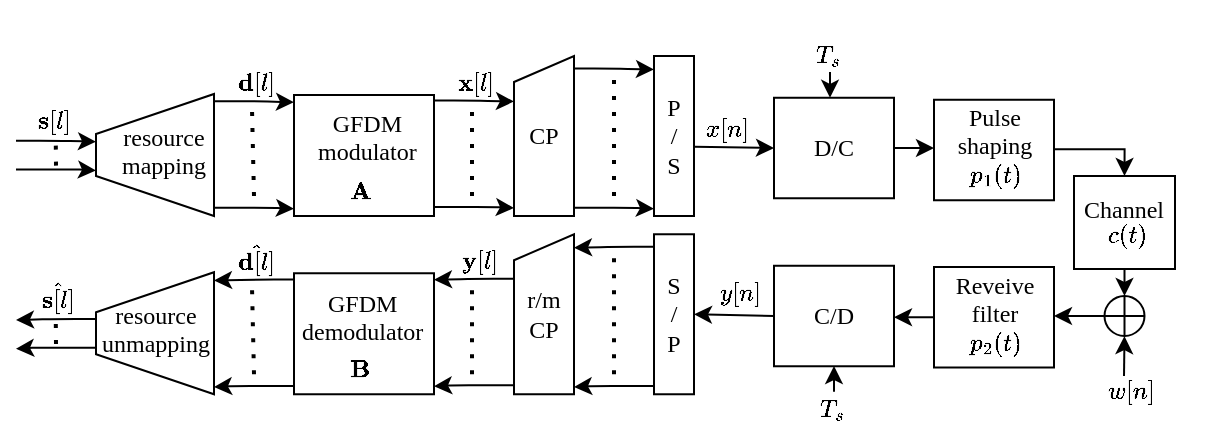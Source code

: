 <mxfile version="16.5.6" type="device"><diagram id="kgpKYQtTHZ0yAKxKKP6v" name="Page-1"><mxGraphModel dx="569" dy="314" grid="1" gridSize="10" guides="1" tooltips="1" connect="1" arrows="1" fold="1" page="1" pageScale="1" pageWidth="850" pageHeight="1100" math="1" shadow="0"><root><mxCell id="0"/><mxCell id="1" parent="0"/><mxCell id="uAQUxY0zjqPQhFOUsp3v-586" value="" style="rounded=0;whiteSpace=wrap;html=1;fontFamily=Times New Roman;fillColor=none;labelBackgroundColor=none;" vertex="1" parent="1"><mxGeometry x="610" y="455.5" width="60" height="50.25" as="geometry"/></mxCell><mxCell id="uAQUxY0zjqPQhFOUsp3v-201" value="" style="rounded=0;whiteSpace=wrap;html=1;fontFamily=Times New Roman;fillColor=none;labelBackgroundColor=none;" vertex="1" parent="1"><mxGeometry x="290" y="458.63" width="70" height="60.5" as="geometry"/></mxCell><mxCell id="uAQUxY0zjqPQhFOUsp3v-144" value="&lt;span&gt;C/D&lt;/span&gt;" style="rounded=0;whiteSpace=wrap;html=1;fontFamily=Times New Roman;fillColor=none;labelBackgroundColor=none;" vertex="1" parent="1"><mxGeometry x="530" y="454.88" width="60" height="50.25" as="geometry"/></mxCell><mxCell id="uAQUxY0zjqPQhFOUsp3v-53" value="&lt;span style=&quot;color: rgb(0 , 0 , 0) ; font-size: 12px ; font-style: normal ; font-weight: 400 ; letter-spacing: normal ; text-align: center ; text-indent: 0px ; text-transform: none ; word-spacing: 0px ; background-color: rgb(248 , 249 , 250) ; display: inline ; float: none&quot;&gt;$$\mathbf{s}[l]$$&lt;/span&gt;" style="text;whiteSpace=wrap;html=1;fontFamily=Times New Roman;" vertex="1" parent="1"><mxGeometry x="160" y="355.68" width="10" height="40" as="geometry"/></mxCell><mxCell id="uAQUxY0zjqPQhFOUsp3v-54" value="P&lt;br&gt;/&lt;br&gt;S" style="rounded=0;whiteSpace=wrap;html=1;fontFamily=Times New Roman;fillColor=none;labelBackgroundColor=none;" vertex="1" parent="1"><mxGeometry x="470" y="350" width="20" height="80" as="geometry"/></mxCell><mxCell id="uAQUxY0zjqPQhFOUsp3v-61" value="" style="edgeStyle=orthogonalEdgeStyle;orthogonalLoop=1;jettySize=auto;html=1;fontFamily=Times New Roman;" edge="1" parent="1"><mxGeometry relative="1" as="geometry"><mxPoint x="151" y="392.33" as="sourcePoint"/><mxPoint x="191" y="392.83" as="targetPoint"/><Array as="points"><mxPoint x="171" y="392.31"/></Array></mxGeometry></mxCell><mxCell id="uAQUxY0zjqPQhFOUsp3v-62" value="" style="endArrow=none;dashed=1;html=1;dashPattern=1 3;strokeWidth=2;fontFamily=Times New Roman;" edge="1" parent="1"><mxGeometry width="50" height="50" relative="1" as="geometry"><mxPoint x="171" y="404.82" as="sourcePoint"/><mxPoint x="170.85" y="389.34" as="targetPoint"/></mxGeometry></mxCell><mxCell id="uAQUxY0zjqPQhFOUsp3v-63" value="" style="edgeStyle=orthogonalEdgeStyle;orthogonalLoop=1;jettySize=auto;html=1;fontFamily=Times New Roman;" edge="1" parent="1"><mxGeometry relative="1" as="geometry"><mxPoint x="151" y="406.71" as="sourcePoint"/><mxPoint x="191" y="407.19" as="targetPoint"/><Array as="points"><mxPoint x="181" y="407.21"/><mxPoint x="181" y="407.21"/></Array></mxGeometry></mxCell><mxCell id="uAQUxY0zjqPQhFOUsp3v-64" value="" style="edgeStyle=orthogonalEdgeStyle;orthogonalLoop=1;jettySize=auto;html=1;fontFamily=Times New Roman;labelBackgroundColor=none;" edge="1" parent="1"><mxGeometry relative="1" as="geometry"><mxPoint x="360" y="372.25" as="sourcePoint"/><mxPoint x="400" y="372.75" as="targetPoint"/><Array as="points"><mxPoint x="380" y="372.23"/></Array></mxGeometry></mxCell><mxCell id="uAQUxY0zjqPQhFOUsp3v-65" value="" style="edgeStyle=orthogonalEdgeStyle;orthogonalLoop=1;jettySize=auto;html=1;fontFamily=Times New Roman;labelBackgroundColor=none;" edge="1" parent="1"><mxGeometry relative="1" as="geometry"><mxPoint x="360" y="425.52" as="sourcePoint"/><mxPoint x="400" y="426" as="targetPoint"/><Array as="points"><mxPoint x="390" y="426.02"/><mxPoint x="390" y="426.02"/></Array></mxGeometry></mxCell><mxCell id="uAQUxY0zjqPQhFOUsp3v-66" value="" style="endArrow=none;dashed=1;html=1;dashPattern=1 3;strokeWidth=2;fontFamily=Times New Roman;entryX=0.75;entryY=1;entryDx=0;entryDy=0;labelBackgroundColor=none;" edge="1" parent="1" target="uAQUxY0zjqPQhFOUsp3v-85"><mxGeometry width="50" height="50" relative="1" as="geometry"><mxPoint x="379" y="420" as="sourcePoint"/><mxPoint x="380" y="381.63" as="targetPoint"/></mxGeometry></mxCell><mxCell id="uAQUxY0zjqPQhFOUsp3v-67" value="&lt;span&gt;CP&lt;/span&gt;" style="shape=manualInput;whiteSpace=wrap;html=1;size=13;fontFamily=Times New Roman;fillColor=none;labelBackgroundColor=none;" vertex="1" parent="1"><mxGeometry x="400" y="350" width="30" height="80" as="geometry"/></mxCell><mxCell id="uAQUxY0zjqPQhFOUsp3v-68" value="" style="edgeStyle=orthogonalEdgeStyle;orthogonalLoop=1;jettySize=auto;html=1;fontFamily=Times New Roman;" edge="1" parent="1"><mxGeometry relative="1" as="geometry"><mxPoint x="430" y="356.26" as="sourcePoint"/><mxPoint x="470" y="356.76" as="targetPoint"/><Array as="points"><mxPoint x="450" y="356.24"/></Array></mxGeometry></mxCell><mxCell id="uAQUxY0zjqPQhFOUsp3v-69" value="" style="edgeStyle=orthogonalEdgeStyle;orthogonalLoop=1;jettySize=auto;html=1;fontFamily=Times New Roman;" edge="1" parent="1"><mxGeometry relative="1" as="geometry"><mxPoint x="430" y="425.89" as="sourcePoint"/><mxPoint x="470" y="426.37" as="targetPoint"/><Array as="points"><mxPoint x="460" y="426.39"/><mxPoint x="460" y="426.39"/></Array></mxGeometry></mxCell><mxCell id="uAQUxY0zjqPQhFOUsp3v-70" value="" style="endArrow=none;dashed=1;html=1;dashPattern=1 3;strokeWidth=2;fontFamily=Times New Roman;labelBackgroundColor=none;" edge="1" parent="1"><mxGeometry width="50" height="50" relative="1" as="geometry"><mxPoint x="450" y="420" as="sourcePoint"/><mxPoint x="450" y="360" as="targetPoint"/></mxGeometry></mxCell><mxCell id="uAQUxY0zjqPQhFOUsp3v-83" value="&lt;span style=&quot;color: rgb(0, 0, 0); font-size: 12px; font-style: normal; font-weight: 400; letter-spacing: normal; text-align: center; text-indent: 0px; text-transform: none; word-spacing: 0px; display: inline; float: none;&quot;&gt;$${x[n]}$$&lt;/span&gt;" style="text;whiteSpace=wrap;html=1;fontFamily=Times New Roman;labelBackgroundColor=none;" vertex="1" parent="1"><mxGeometry x="494" y="360.25" width="12" height="40" as="geometry"/></mxCell><mxCell id="uAQUxY0zjqPQhFOUsp3v-85" value="&lt;span style=&quot;color: rgb(0, 0, 0); font-size: 12px; font-style: normal; font-weight: 400; letter-spacing: normal; text-align: center; text-indent: 0px; text-transform: none; word-spacing: 0px; display: inline; float: none;&quot;&gt;$${\mathbf{x}[l]&lt;br&gt;}$$&lt;/span&gt;" style="text;whiteSpace=wrap;html=1;fontFamily=Times New Roman;labelBackgroundColor=none;" vertex="1" parent="1"><mxGeometry x="370" y="336.5" width="12" height="40" as="geometry"/></mxCell><mxCell id="uAQUxY0zjqPQhFOUsp3v-87" value="&lt;span style=&quot;color: rgb(0, 0, 0); font-size: 12px; font-style: normal; font-weight: 400; letter-spacing: normal; text-align: center; text-indent: 0px; text-transform: none; word-spacing: 0px; display: inline; float: none;&quot;&gt;$${\mathbf{d}[l]}$$&lt;/span&gt;" style="text;whiteSpace=wrap;html=1;fontFamily=Times New Roman;labelBackgroundColor=none;" vertex="1" parent="1"><mxGeometry x="260" y="336.5" width="12" height="40" as="geometry"/></mxCell><mxCell id="uAQUxY0zjqPQhFOUsp3v-88" value="" style="endArrow=classic;html=1;fontFamily=Times New Roman;entryX=0;entryY=0.5;entryDx=0;entryDy=0;labelBackgroundColor=none;" edge="1" parent="1" target="uAQUxY0zjqPQhFOUsp3v-106"><mxGeometry width="50" height="50" relative="1" as="geometry"><mxPoint x="490" y="395.38" as="sourcePoint"/><mxPoint x="527.5" y="395.5" as="targetPoint"/></mxGeometry></mxCell><mxCell id="uAQUxY0zjqPQhFOUsp3v-91" value="" style="edgeStyle=orthogonalEdgeStyle;orthogonalLoop=1;jettySize=auto;html=1;fontFamily=Times New Roman;labelBackgroundColor=none;" edge="1" parent="1"><mxGeometry relative="1" as="geometry"><mxPoint x="250" y="372.63" as="sourcePoint"/><mxPoint x="290" y="373.13" as="targetPoint"/><Array as="points"><mxPoint x="270" y="372.61"/></Array></mxGeometry></mxCell><mxCell id="uAQUxY0zjqPQhFOUsp3v-92" value="" style="edgeStyle=orthogonalEdgeStyle;orthogonalLoop=1;jettySize=auto;html=1;fontFamily=Times New Roman;labelBackgroundColor=none;" edge="1" parent="1"><mxGeometry relative="1" as="geometry"><mxPoint x="250" y="425.9" as="sourcePoint"/><mxPoint x="290" y="426.38" as="targetPoint"/><Array as="points"><mxPoint x="280" y="426.4"/><mxPoint x="280" y="426.4"/></Array></mxGeometry></mxCell><mxCell id="uAQUxY0zjqPQhFOUsp3v-93" value="" style="endArrow=none;dashed=1;html=1;dashPattern=1 3;strokeWidth=2;fontFamily=Times New Roman;entryX=0.75;entryY=1;entryDx=0;entryDy=0;labelBackgroundColor=none;" edge="1" parent="1" target="uAQUxY0zjqPQhFOUsp3v-87"><mxGeometry width="50" height="50" relative="1" as="geometry"><mxPoint x="270" y="420" as="sourcePoint"/><mxPoint x="270" y="382.01" as="targetPoint"/></mxGeometry></mxCell><mxCell id="uAQUxY0zjqPQhFOUsp3v-94" value="" style="shape=trapezoid;perimeter=trapezoidPerimeter;whiteSpace=wrap;html=1;fixedSize=1;fillColor=none;rotation=0;fontFamily=Times New Roman;labelPosition=center;verticalLabelPosition=middle;align=center;verticalAlign=middle;direction=north;size=20;" vertex="1" parent="1"><mxGeometry x="191" y="369" width="59" height="61" as="geometry"/></mxCell><mxCell id="uAQUxY0zjqPQhFOUsp3v-126" style="edgeStyle=orthogonalEdgeStyle;rounded=0;orthogonalLoop=1;jettySize=auto;html=1;exitX=1;exitY=0.5;exitDx=0;exitDy=0;fontFamily=Times New Roman;labelBackgroundColor=none;" edge="1" parent="1" source="uAQUxY0zjqPQhFOUsp3v-106"><mxGeometry relative="1" as="geometry"><mxPoint x="610" y="396" as="targetPoint"/></mxGeometry></mxCell><mxCell id="uAQUxY0zjqPQhFOUsp3v-106" value="&lt;span&gt;D/C&lt;/span&gt;" style="rounded=0;whiteSpace=wrap;html=1;fontFamily=Times New Roman;fillColor=none;labelBackgroundColor=none;" vertex="1" parent="1"><mxGeometry x="530" y="370.88" width="60" height="50.25" as="geometry"/></mxCell><mxCell id="uAQUxY0zjqPQhFOUsp3v-130" style="edgeStyle=orthogonalEdgeStyle;rounded=0;orthogonalLoop=1;jettySize=auto;html=1;exitX=1;exitY=0.5;exitDx=0;exitDy=0;entryX=0.5;entryY=0;entryDx=0;entryDy=0;fontFamily=Times New Roman;labelBackgroundColor=none;" edge="1" parent="1" target="uAQUxY0zjqPQhFOUsp3v-104"><mxGeometry relative="1" as="geometry"><mxPoint x="670" y="396.625" as="sourcePoint"/></mxGeometry></mxCell><mxCell id="uAQUxY0zjqPQhFOUsp3v-215" style="edgeStyle=orthogonalEdgeStyle;rounded=0;orthogonalLoop=1;jettySize=auto;html=1;exitX=0.855;exitY=0.855;exitDx=0;exitDy=0;exitPerimeter=0;entryX=1;entryY=0.5;entryDx=0;entryDy=0;fontFamily=Times New Roman;fontSize=12;labelBackgroundColor=none;" edge="1" parent="1" source="uAQUxY0zjqPQhFOUsp3v-58"><mxGeometry relative="1" as="geometry"><mxPoint x="670" y="480.625" as="targetPoint"/></mxGeometry></mxCell><mxCell id="uAQUxY0zjqPQhFOUsp3v-58" value="" style="verticalLabelPosition=bottom;verticalAlign=top;html=1;shape=mxgraph.flowchart.or;rounded=0;direction=south;rotation=45;fontFamily=Times New Roman;fillColor=none;labelBackgroundColor=none;" vertex="1" parent="1"><mxGeometry x="695.25" y="470.0" width="20" height="20" as="geometry"/></mxCell><mxCell id="uAQUxY0zjqPQhFOUsp3v-59" value="&lt;span style=&quot;color: rgb(0, 0, 0); font-size: 12px; font-style: normal; font-weight: 400; letter-spacing: normal; text-align: center; text-indent: 0px; text-transform: none; word-spacing: 0px; display: inline; float: none;&quot;&gt;$$w[n]$$&lt;/span&gt;" style="text;whiteSpace=wrap;html=1;fontFamily=Times New Roman;labelBackgroundColor=none;" vertex="1" parent="1"><mxGeometry x="695.25" y="491" width="20" height="40" as="geometry"/></mxCell><mxCell id="uAQUxY0zjqPQhFOUsp3v-82" value="&lt;span style=&quot;color: rgb(0 , 0 , 0) ; font-size: 12px ; font-style: normal ; font-weight: 400 ; letter-spacing: normal ; text-align: center ; text-indent: 0px ; text-transform: none ; word-spacing: 0px ; background-color: rgb(248 , 249 , 250) ; display: inline ; float: none&quot;&gt;$$\hat{\mathbf{s}[l]&lt;br&gt;}$$&lt;/span&gt;" style="text;whiteSpace=wrap;html=1;fontFamily=Times New Roman;" vertex="1" parent="1"><mxGeometry x="162" y="442.63" width="20" height="40" as="geometry"/></mxCell><mxCell id="uAQUxY0zjqPQhFOUsp3v-86" value="&lt;span style=&quot;color: rgb(0, 0, 0); font-size: 12px; font-style: normal; font-weight: 400; letter-spacing: normal; text-align: center; text-indent: 0px; text-transform: none; word-spacing: 0px; display: inline; float: none;&quot;&gt;$${\mathbf{y}[l]&lt;br&gt;}$$&lt;/span&gt;" style="text;whiteSpace=wrap;html=1;fontFamily=Times New Roman;labelBackgroundColor=none;" vertex="1" parent="1"><mxGeometry x="372" y="425.63" width="12" height="40" as="geometry"/></mxCell><mxCell id="uAQUxY0zjqPQhFOUsp3v-100" value="&lt;span style=&quot;color: rgb(0, 0, 0); font-size: 12px; font-style: normal; font-weight: 400; letter-spacing: normal; text-align: center; text-indent: 0px; text-transform: none; word-spacing: 0px; display: inline; float: none;&quot;&gt;$$\hat{\mathbf{d}[l]&lt;br&gt;}$$&lt;/span&gt;" style="text;whiteSpace=wrap;html=1;fontFamily=Times New Roman;labelBackgroundColor=none;" vertex="1" parent="1"><mxGeometry x="260" y="423.63" width="20" height="40" as="geometry"/></mxCell><mxCell id="uAQUxY0zjqPQhFOUsp3v-102" value="" style="endArrow=classic;html=1;fontFamily=Times New Roman;entryX=1;entryY=0.5;entryDx=0;entryDy=0;exitX=0;exitY=0.5;exitDx=0;exitDy=0;labelBackgroundColor=none;" edge="1" parent="1" source="uAQUxY0zjqPQhFOUsp3v-144" target="uAQUxY0zjqPQhFOUsp3v-182"><mxGeometry width="50" height="50" relative="1" as="geometry"><mxPoint x="557.5" y="492.19" as="sourcePoint"/><mxPoint x="490" y="473.5" as="targetPoint"/></mxGeometry></mxCell><mxCell id="uAQUxY0zjqPQhFOUsp3v-145" value="&lt;span style=&quot;color: rgb(0, 0, 0); font-size: 12px; font-style: normal; font-weight: 400; letter-spacing: normal; text-align: center; text-indent: 0px; text-transform: none; word-spacing: 0px; display: inline; float: none;&quot;&gt;$$T_s$$&lt;/span&gt;" style="text;whiteSpace=wrap;html=1;fontFamily=Times New Roman;labelBackgroundColor=none;" vertex="1" parent="1"><mxGeometry x="551" y="500.13" width="20" height="40" as="geometry"/></mxCell><mxCell id="uAQUxY0zjqPQhFOUsp3v-151" style="edgeStyle=orthogonalEdgeStyle;rounded=0;orthogonalLoop=1;jettySize=auto;html=1;exitX=0;exitY=0.5;exitDx=0;exitDy=0;entryX=1;entryY=0.5;entryDx=0;entryDy=0;fontFamily=Times New Roman;labelBackgroundColor=none;" edge="1" parent="1" target="uAQUxY0zjqPQhFOUsp3v-144"><mxGeometry relative="1" as="geometry"><mxPoint x="610" y="480.625" as="sourcePoint"/></mxGeometry></mxCell><mxCell id="uAQUxY0zjqPQhFOUsp3v-152" value="&lt;span style=&quot;color: rgb(0, 0, 0); font-size: 12px; font-style: normal; font-weight: 400; letter-spacing: normal; text-align: center; text-indent: 0px; text-transform: none; word-spacing: 0px; display: inline; float: none;&quot;&gt;$${y[n]}$$&lt;/span&gt;" style="text;whiteSpace=wrap;html=1;fontFamily=Times New Roman;labelBackgroundColor=none;" vertex="1" parent="1"><mxGeometry x="501" y="442.17" width="12" height="40" as="geometry"/></mxCell><mxCell id="uAQUxY0zjqPQhFOUsp3v-159" value="" style="endArrow=classic;html=1;rounded=0;fontFamily=Times New Roman;entryX=0.855;entryY=0.145;entryDx=0;entryDy=0;entryPerimeter=0;labelBackgroundColor=none;" edge="1" parent="1" target="uAQUxY0zjqPQhFOUsp3v-58"><mxGeometry width="50" height="50" relative="1" as="geometry"><mxPoint x="705" y="510" as="sourcePoint"/><mxPoint x="569" y="435.37" as="targetPoint"/></mxGeometry></mxCell><mxCell id="uAQUxY0zjqPQhFOUsp3v-119" value="&lt;span style=&quot;color: rgb(0, 0, 0); font-size: 12px; font-style: normal; font-weight: 400; letter-spacing: normal; text-indent: 0px; text-transform: none; word-spacing: 0px; display: inline; float: none;&quot;&gt;Pulse shaping&lt;br&gt;&lt;/span&gt;" style="text;whiteSpace=wrap;html=1;fontFamily=Times New Roman;labelBackgroundColor=none;align=center;" vertex="1" parent="1"><mxGeometry x="620.5" y="367" width="39" height="20" as="geometry"/></mxCell><mxCell id="uAQUxY0zjqPQhFOUsp3v-121" value="&lt;span style=&quot;color: rgb(0, 0, 0); font-family: &amp;quot;times new roman&amp;quot;; font-size: 12px; font-style: normal; font-weight: 400; letter-spacing: normal; text-align: center; text-indent: 0px; text-transform: none; word-spacing: 0px; display: inline; float: none;&quot;&gt;$$p_1(t)$$&lt;/span&gt;" style="text;whiteSpace=wrap;html=1;fontFamily=Times New Roman;labelBackgroundColor=none;" vertex="1" parent="1"><mxGeometry x="626" y="383.28" width="30" height="6.86" as="geometry"/></mxCell><mxCell id="uAQUxY0zjqPQhFOUsp3v-170" value="" style="group;labelBackgroundColor=none;" vertex="1" connectable="0" parent="1"><mxGeometry x="290" y="369.5" width="70" height="60.5" as="geometry"/></mxCell><mxCell id="uAQUxY0zjqPQhFOUsp3v-169" value="&lt;span style=&quot;color: rgb(0, 0, 0); font-family: &amp;quot;times new roman&amp;quot;; font-size: 12px; font-style: normal; font-weight: 400; letter-spacing: normal; text-align: center; text-indent: 0px; text-transform: none; word-spacing: 0px; display: inline; float: none;&quot;&gt;&amp;nbsp;&lt;/span&gt;&lt;br style=&quot;color: rgb(0, 0, 0); font-family: &amp;quot;times new roman&amp;quot;; font-size: 12px; font-style: normal; font-weight: 400; letter-spacing: normal; text-align: center; text-indent: 0px; text-transform: none; word-spacing: 0px;&quot;&gt;&lt;span style=&quot;color: rgb(0, 0, 0); font-family: &amp;quot;times new roman&amp;quot;; font-size: 12px; font-style: normal; font-weight: 400; letter-spacing: normal; text-align: center; text-indent: 0px; text-transform: none; word-spacing: 0px; display: inline; float: none;&quot;&gt;$$\mathbf{A}$$&lt;/span&gt;" style="text;whiteSpace=wrap;html=1;fontSize=12;fontFamily=Times New Roman;labelBackgroundColor=none;" vertex="1" parent="uAQUxY0zjqPQhFOUsp3v-170"><mxGeometry x="26" y="7" width="20" height="50" as="geometry"/></mxCell><mxCell id="uAQUxY0zjqPQhFOUsp3v-90" value="" style="rounded=0;whiteSpace=wrap;html=1;fontFamily=Times New Roman;fillColor=none;labelBackgroundColor=none;" vertex="1" parent="uAQUxY0zjqPQhFOUsp3v-170"><mxGeometry width="70" height="60.5" as="geometry"/></mxCell><mxCell id="uAQUxY0zjqPQhFOUsp3v-165" value="&lt;div style=&quot;text-align: center&quot;&gt;&lt;span&gt;GFDM&lt;/span&gt;&lt;/div&gt;&lt;div style=&quot;text-align: center&quot;&gt;&lt;span&gt;modulator&lt;/span&gt;&lt;/div&gt;" style="text;whiteSpace=wrap;html=1;fontFamily=Times New Roman;labelBackgroundColor=none;" vertex="1" parent="uAQUxY0zjqPQhFOUsp3v-170"><mxGeometry x="10" y="0.5" width="12" height="40" as="geometry"/></mxCell><mxCell id="uAQUxY0zjqPQhFOUsp3v-171" value="&lt;span style=&quot;color: rgb(0, 0, 0); font-family: &amp;quot;times new roman&amp;quot;; font-size: 12px; font-style: normal; font-weight: 400; letter-spacing: normal; text-indent: 0px; text-transform: none; word-spacing: 0px; display: inline; float: none;&quot;&gt;resource&lt;/span&gt;&lt;br style=&quot;color: rgb(0, 0, 0); font-family: &amp;quot;times new roman&amp;quot;; font-size: 12px; font-style: normal; font-weight: 400; letter-spacing: normal; text-indent: 0px; text-transform: none; word-spacing: 0px;&quot;&gt;&lt;span style=&quot;color: rgb(0, 0, 0); font-family: &amp;quot;times new roman&amp;quot;; font-size: 12px; font-style: normal; font-weight: 400; letter-spacing: normal; text-indent: 0px; text-transform: none; word-spacing: 0px; display: inline; float: none;&quot;&gt;mapping&lt;/span&gt;" style="text;whiteSpace=wrap;html=1;fontSize=12;fontFamily=Times New Roman;align=center;labelBackgroundColor=none;" vertex="1" parent="1"><mxGeometry x="190" y="376.5" width="70" height="40" as="geometry"/></mxCell><mxCell id="uAQUxY0zjqPQhFOUsp3v-182" value="S&lt;br&gt;/&lt;br&gt;P" style="rounded=0;whiteSpace=wrap;html=1;fontFamily=Times New Roman;fillColor=none;labelBackgroundColor=none;" vertex="1" parent="1"><mxGeometry x="470" y="439.13" width="20" height="80" as="geometry"/></mxCell><mxCell id="uAQUxY0zjqPQhFOUsp3v-183" value="" style="edgeStyle=orthogonalEdgeStyle;orthogonalLoop=1;jettySize=auto;html=1;fontFamily=Times New Roman;" edge="1" parent="1"><mxGeometry relative="1" as="geometry"><mxPoint x="191" y="481.46" as="sourcePoint"/><mxPoint x="151" y="481.96" as="targetPoint"/><Array as="points"><mxPoint x="171" y="481.44"/></Array></mxGeometry></mxCell><mxCell id="uAQUxY0zjqPQhFOUsp3v-184" value="" style="endArrow=none;dashed=1;html=1;dashPattern=1 3;strokeWidth=2;fontFamily=Times New Roman;" edge="1" parent="1"><mxGeometry width="50" height="50" relative="1" as="geometry"><mxPoint x="171" y="493.95" as="sourcePoint"/><mxPoint x="170.85" y="478.47" as="targetPoint"/></mxGeometry></mxCell><mxCell id="uAQUxY0zjqPQhFOUsp3v-185" value="" style="edgeStyle=orthogonalEdgeStyle;orthogonalLoop=1;jettySize=auto;html=1;fontFamily=Times New Roman;" edge="1" parent="1"><mxGeometry relative="1" as="geometry"><mxPoint x="191" y="495.84" as="sourcePoint"/><mxPoint x="151" y="496.32" as="targetPoint"/><Array as="points"><mxPoint x="161" y="496.34"/><mxPoint x="161" y="496.34"/></Array></mxGeometry></mxCell><mxCell id="uAQUxY0zjqPQhFOUsp3v-186" value="" style="edgeStyle=orthogonalEdgeStyle;orthogonalLoop=1;jettySize=auto;html=1;fontFamily=Times New Roman;labelBackgroundColor=none;" edge="1" parent="1"><mxGeometry relative="1" as="geometry"><mxPoint x="400" y="461.38" as="sourcePoint"/><mxPoint x="360" y="461.88" as="targetPoint"/><Array as="points"><mxPoint x="380" y="461.36"/></Array></mxGeometry></mxCell><mxCell id="uAQUxY0zjqPQhFOUsp3v-187" value="" style="edgeStyle=orthogonalEdgeStyle;orthogonalLoop=1;jettySize=auto;html=1;fontFamily=Times New Roman;labelBackgroundColor=none;" edge="1" parent="1"><mxGeometry relative="1" as="geometry"><mxPoint x="400" y="514.65" as="sourcePoint"/><mxPoint x="360" y="515.13" as="targetPoint"/><Array as="points"><mxPoint x="370" y="515.15"/><mxPoint x="370" y="515.15"/></Array></mxGeometry></mxCell><mxCell id="uAQUxY0zjqPQhFOUsp3v-188" value="" style="endArrow=none;dashed=1;html=1;dashPattern=1 3;strokeWidth=2;fontFamily=Times New Roman;entryX=0.75;entryY=1;entryDx=0;entryDy=0;labelBackgroundColor=none;" edge="1" parent="1"><mxGeometry width="50" height="50" relative="1" as="geometry"><mxPoint x="379" y="509.13" as="sourcePoint"/><mxPoint x="379" y="465.63" as="targetPoint"/></mxGeometry></mxCell><mxCell id="uAQUxY0zjqPQhFOUsp3v-189" value="&lt;span&gt;r/m&lt;br&gt;CP&lt;/span&gt;" style="shape=manualInput;whiteSpace=wrap;html=1;size=13;fontFamily=Times New Roman;fillColor=none;labelBackgroundColor=none;" vertex="1" parent="1"><mxGeometry x="400" y="439.13" width="30" height="80" as="geometry"/></mxCell><mxCell id="uAQUxY0zjqPQhFOUsp3v-190" value="" style="edgeStyle=orthogonalEdgeStyle;orthogonalLoop=1;jettySize=auto;html=1;fontFamily=Times New Roman;" edge="1" parent="1"><mxGeometry relative="1" as="geometry"><mxPoint x="470" y="445.39" as="sourcePoint"/><mxPoint x="430" y="445.89" as="targetPoint"/><Array as="points"><mxPoint x="450" y="445.37"/></Array></mxGeometry></mxCell><mxCell id="uAQUxY0zjqPQhFOUsp3v-191" value="" style="edgeStyle=orthogonalEdgeStyle;orthogonalLoop=1;jettySize=auto;html=1;fontFamily=Times New Roman;" edge="1" parent="1"><mxGeometry relative="1" as="geometry"><mxPoint x="470" y="515.02" as="sourcePoint"/><mxPoint x="430" y="515.5" as="targetPoint"/><Array as="points"><mxPoint x="440" y="515.52"/><mxPoint x="440" y="515.52"/></Array></mxGeometry></mxCell><mxCell id="uAQUxY0zjqPQhFOUsp3v-192" value="" style="endArrow=none;dashed=1;html=1;dashPattern=1 3;strokeWidth=2;fontFamily=Times New Roman;labelBackgroundColor=none;" edge="1" parent="1"><mxGeometry width="50" height="50" relative="1" as="geometry"><mxPoint x="450" y="509.13" as="sourcePoint"/><mxPoint x="450" y="449.13" as="targetPoint"/></mxGeometry></mxCell><mxCell id="uAQUxY0zjqPQhFOUsp3v-195" value="" style="edgeStyle=orthogonalEdgeStyle;orthogonalLoop=1;jettySize=auto;html=1;fontFamily=Times New Roman;labelBackgroundColor=none;" edge="1" parent="1"><mxGeometry relative="1" as="geometry"><mxPoint x="290" y="461.76" as="sourcePoint"/><mxPoint x="250" y="462.26" as="targetPoint"/><Array as="points"><mxPoint x="270" y="461.74"/></Array></mxGeometry></mxCell><mxCell id="uAQUxY0zjqPQhFOUsp3v-196" value="" style="edgeStyle=orthogonalEdgeStyle;orthogonalLoop=1;jettySize=auto;html=1;fontFamily=Times New Roman;labelBackgroundColor=none;" edge="1" parent="1"><mxGeometry relative="1" as="geometry"><mxPoint x="290" y="515.03" as="sourcePoint"/><mxPoint x="250" y="515.51" as="targetPoint"/><Array as="points"><mxPoint x="260" y="515.53"/><mxPoint x="260" y="515.53"/></Array></mxGeometry></mxCell><mxCell id="uAQUxY0zjqPQhFOUsp3v-197" value="" style="endArrow=none;dashed=1;html=1;dashPattern=1 3;strokeWidth=2;fontFamily=Times New Roman;entryX=0.75;entryY=1;entryDx=0;entryDy=0;labelBackgroundColor=none;" edge="1" parent="1"><mxGeometry width="50" height="50" relative="1" as="geometry"><mxPoint x="270" y="509.13" as="sourcePoint"/><mxPoint x="269.0" y="465.63" as="targetPoint"/></mxGeometry></mxCell><mxCell id="uAQUxY0zjqPQhFOUsp3v-198" value="" style="shape=trapezoid;perimeter=trapezoidPerimeter;whiteSpace=wrap;html=1;fixedSize=1;fillColor=none;rotation=0;fontFamily=Times New Roman;labelPosition=center;verticalLabelPosition=middle;align=center;verticalAlign=middle;direction=north;size=20;" vertex="1" parent="1"><mxGeometry x="191" y="458.13" width="59" height="61" as="geometry"/></mxCell><mxCell id="uAQUxY0zjqPQhFOUsp3v-203" value="&lt;span style=&quot;color: rgb(0 , 0 , 0) ; font-family: &amp;#34;times new roman&amp;#34; ; font-size: 12px ; font-style: normal ; font-weight: 400 ; letter-spacing: normal ; text-indent: 0px ; text-transform: none ; word-spacing: 0px ; display: inline ; float: none&quot;&gt;resource&lt;/span&gt;&lt;br style=&quot;color: rgb(0 , 0 , 0) ; font-family: &amp;#34;times new roman&amp;#34; ; font-size: 12px ; font-style: normal ; font-weight: 400 ; letter-spacing: normal ; text-indent: 0px ; text-transform: none ; word-spacing: 0px&quot;&gt;&lt;span style=&quot;color: rgb(0 , 0 , 0) ; font-family: &amp;#34;times new roman&amp;#34; ; font-size: 12px ; font-style: normal ; font-weight: 400 ; letter-spacing: normal ; text-indent: 0px ; text-transform: none ; word-spacing: 0px ; display: inline ; float: none&quot;&gt;unmapping&lt;/span&gt;" style="text;whiteSpace=wrap;html=1;fontSize=12;fontFamily=Times New Roman;align=center;labelBackgroundColor=none;" vertex="1" parent="1"><mxGeometry x="186" y="465.63" width="70" height="40" as="geometry"/></mxCell><mxCell id="uAQUxY0zjqPQhFOUsp3v-200" value="&lt;span style=&quot;color: rgb(0, 0, 0); font-family: &amp;quot;times new roman&amp;quot;; font-size: 12px; font-style: normal; font-weight: 400; letter-spacing: normal; text-align: center; text-indent: 0px; text-transform: none; word-spacing: 0px; display: inline; float: none;&quot;&gt;&amp;nbsp;&lt;/span&gt;&lt;br style=&quot;color: rgb(0, 0, 0); font-family: &amp;quot;times new roman&amp;quot;; font-size: 12px; font-style: normal; font-weight: 400; letter-spacing: normal; text-align: center; text-indent: 0px; text-transform: none; word-spacing: 0px;&quot;&gt;&lt;span style=&quot;color: rgb(0, 0, 0); font-family: &amp;quot;times new roman&amp;quot;; font-size: 12px; font-style: normal; font-weight: 400; letter-spacing: normal; text-align: center; text-indent: 0px; text-transform: none; word-spacing: 0px; display: inline; float: none;&quot;&gt;$$\mathbf{B}$$&lt;/span&gt;" style="text;whiteSpace=wrap;html=1;fontSize=12;fontFamily=Times New Roman;labelBackgroundColor=none;" vertex="1" parent="1"><mxGeometry x="316" y="465.63" width="20" height="50" as="geometry"/></mxCell><mxCell id="uAQUxY0zjqPQhFOUsp3v-202" value="&lt;div style=&quot;text-align: center&quot;&gt;&lt;span&gt;GFDM&lt;/span&gt;&lt;/div&gt;&lt;div style=&quot;text-align: center&quot;&gt;&lt;span&gt;demodulator&lt;/span&gt;&lt;/div&gt;" style="text;whiteSpace=wrap;html=1;fontFamily=Times New Roman;labelBackgroundColor=none;" vertex="1" parent="1"><mxGeometry x="292" y="460.13" width="12" height="40" as="geometry"/></mxCell><mxCell id="uAQUxY0zjqPQhFOUsp3v-207" value="" style="endArrow=classic;html=1;fontSize=24;entryX=0.145;entryY=0.855;entryDx=0;entryDy=0;fontFamily=Times New Roman;exitX=0.5;exitY=1;exitDx=0;exitDy=0;entryPerimeter=0;labelBackgroundColor=none;" edge="1" parent="1" source="uAQUxY0zjqPQhFOUsp3v-104" target="uAQUxY0zjqPQhFOUsp3v-58"><mxGeometry width="50" height="50" relative="1" as="geometry"><mxPoint x="715" y="480" as="sourcePoint"/><mxPoint x="715.17" y="500.63" as="targetPoint"/></mxGeometry></mxCell><mxCell id="uAQUxY0zjqPQhFOUsp3v-209" value="&lt;span style=&quot;color: rgb(0, 0, 0); font-size: 12px; font-style: normal; font-weight: 400; letter-spacing: normal; text-align: center; text-indent: 0px; text-transform: none; word-spacing: 0px; display: inline; float: none;&quot;&gt;$$T_s$$&lt;/span&gt;" style="text;whiteSpace=wrap;html=1;fontFamily=Times New Roman;labelBackgroundColor=none;" vertex="1" parent="1"><mxGeometry x="549" y="322.5" width="20" height="40" as="geometry"/></mxCell><mxCell id="uAQUxY0zjqPQhFOUsp3v-210" value="" style="endArrow=classic;html=1;fontSize=24;entryX=0.5;entryY=0;entryDx=0;entryDy=0;fontFamily=Times New Roman;labelBackgroundColor=none;" edge="1" parent="1"><mxGeometry width="50" height="50" relative="1" as="geometry"><mxPoint x="558" y="358" as="sourcePoint"/><mxPoint x="558" y="370.88" as="targetPoint"/></mxGeometry></mxCell><mxCell id="uAQUxY0zjqPQhFOUsp3v-211" value="" style="group;labelBackgroundColor=none;" vertex="1" connectable="0" parent="1"><mxGeometry x="680" y="410" width="63.5" height="46.5" as="geometry"/></mxCell><mxCell id="uAQUxY0zjqPQhFOUsp3v-160" value="" style="group;labelBackgroundColor=none;" vertex="1" connectable="0" parent="uAQUxY0zjqPQhFOUsp3v-211"><mxGeometry width="63.5" height="46.5" as="geometry"/></mxCell><mxCell id="uAQUxY0zjqPQhFOUsp3v-104" value="" style="rounded=0;whiteSpace=wrap;html=1;fontFamily=Times New Roman;fillColor=none;labelBackgroundColor=none;" vertex="1" parent="uAQUxY0zjqPQhFOUsp3v-160"><mxGeometry width="50.5" height="46.5" as="geometry"/></mxCell><mxCell id="uAQUxY0zjqPQhFOUsp3v-105" value="&lt;span style=&quot;color: rgb(0, 0, 0); font-size: 12px; font-style: normal; font-weight: 400; letter-spacing: normal; text-align: center; text-indent: 0px; text-transform: none; word-spacing: 0px; display: inline; float: none;&quot;&gt;Channel&lt;/span&gt;" style="text;whiteSpace=wrap;html=1;fontFamily=Times New Roman;labelBackgroundColor=none;" vertex="1" parent="uAQUxY0zjqPQhFOUsp3v-211"><mxGeometry x="2.5" y="3" width="46.5" height="20" as="geometry"/></mxCell><mxCell id="uAQUxY0zjqPQhFOUsp3v-128" value="&lt;span style=&quot;color: rgb(0 , 0 , 0) ; font-size: 12px ; font-style: normal ; font-weight: 400 ; letter-spacing: normal ; text-align: center ; text-indent: 0px ; text-transform: none ; word-spacing: 0px ; display: inline ; float: none&quot;&gt;$$c(t)$$&lt;/span&gt;" style="text;whiteSpace=wrap;html=1;fontFamily=Times New Roman;labelBackgroundColor=none;" vertex="1" parent="uAQUxY0zjqPQhFOUsp3v-211"><mxGeometry x="14.5" y="3.3" width="49" height="20" as="geometry"/></mxCell><mxCell id="uAQUxY0zjqPQhFOUsp3v-214" value="" style="endArrow=classic;html=1;fontSize=24;entryX=0.5;entryY=0;entryDx=0;entryDy=0;fontFamily=Times New Roman;labelBackgroundColor=none;" edge="1" parent="1"><mxGeometry width="50" height="50" relative="1" as="geometry"><mxPoint x="560" y="517.88" as="sourcePoint"/><mxPoint x="560" y="505.0" as="targetPoint"/></mxGeometry></mxCell><mxCell id="uAQUxY0zjqPQhFOUsp3v-585" value="" style="rounded=0;whiteSpace=wrap;html=1;fontFamily=Times New Roman;fillColor=none;labelBackgroundColor=none;" vertex="1" parent="1"><mxGeometry x="610" y="371.88" width="60" height="50.25" as="geometry"/></mxCell><mxCell id="uAQUxY0zjqPQhFOUsp3v-149" value="&lt;span style=&quot;color: rgb(0, 0, 0); font-size: 12px; font-style: normal; font-weight: 400; letter-spacing: normal; text-indent: 0px; text-transform: none; word-spacing: 0px; display: inline; float: none;&quot;&gt;Reveive&lt;br&gt;filter&lt;br&gt;&lt;/span&gt;" style="text;whiteSpace=wrap;html=1;fontFamily=Times New Roman;labelBackgroundColor=none;align=center;" vertex="1" parent="1"><mxGeometry x="620.5" y="451" width="39" height="20" as="geometry"/></mxCell><mxCell id="uAQUxY0zjqPQhFOUsp3v-150" value="&lt;span style=&quot;color: rgb(0, 0, 0); font-family: &amp;quot;times new roman&amp;quot;; font-size: 12px; font-style: normal; font-weight: 400; letter-spacing: normal; text-align: center; text-indent: 0px; text-transform: none; word-spacing: 0px; display: inline; float: none;&quot;&gt;$$p_2(t)$$&lt;/span&gt;" style="text;whiteSpace=wrap;html=1;fontFamily=Times New Roman;labelBackgroundColor=none;" vertex="1" parent="1"><mxGeometry x="626" y="467.28" width="30" height="6.86" as="geometry"/></mxCell></root></mxGraphModel></diagram></mxfile>